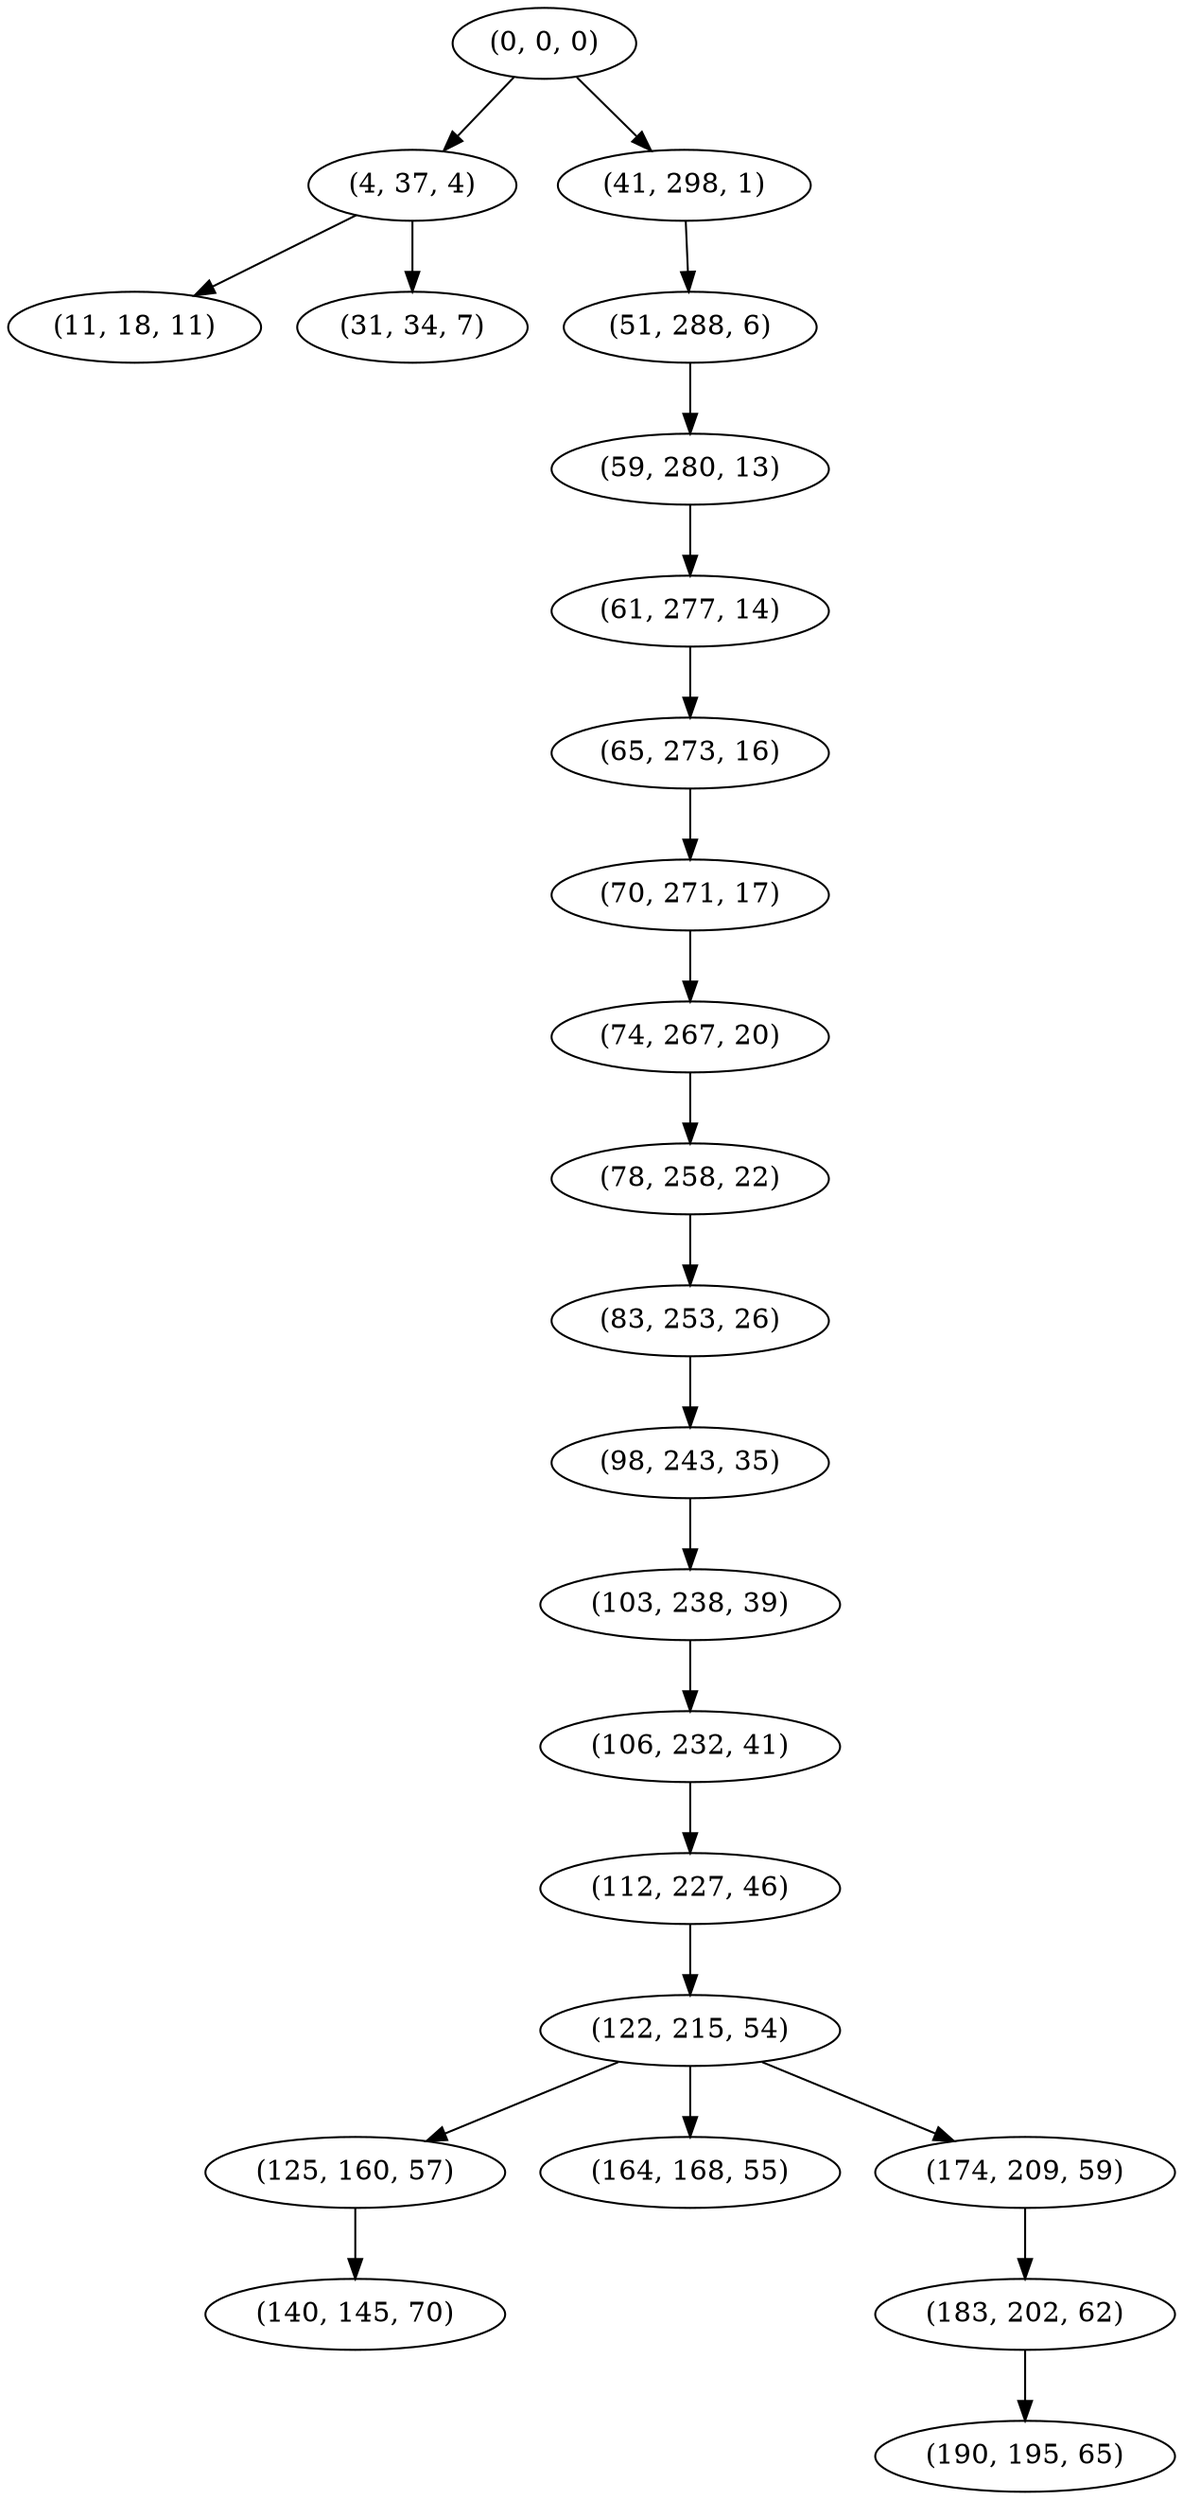 digraph tree {
    "(0, 0, 0)";
    "(4, 37, 4)";
    "(11, 18, 11)";
    "(31, 34, 7)";
    "(41, 298, 1)";
    "(51, 288, 6)";
    "(59, 280, 13)";
    "(61, 277, 14)";
    "(65, 273, 16)";
    "(70, 271, 17)";
    "(74, 267, 20)";
    "(78, 258, 22)";
    "(83, 253, 26)";
    "(98, 243, 35)";
    "(103, 238, 39)";
    "(106, 232, 41)";
    "(112, 227, 46)";
    "(122, 215, 54)";
    "(125, 160, 57)";
    "(140, 145, 70)";
    "(164, 168, 55)";
    "(174, 209, 59)";
    "(183, 202, 62)";
    "(190, 195, 65)";
    "(0, 0, 0)" -> "(4, 37, 4)";
    "(0, 0, 0)" -> "(41, 298, 1)";
    "(4, 37, 4)" -> "(11, 18, 11)";
    "(4, 37, 4)" -> "(31, 34, 7)";
    "(41, 298, 1)" -> "(51, 288, 6)";
    "(51, 288, 6)" -> "(59, 280, 13)";
    "(59, 280, 13)" -> "(61, 277, 14)";
    "(61, 277, 14)" -> "(65, 273, 16)";
    "(65, 273, 16)" -> "(70, 271, 17)";
    "(70, 271, 17)" -> "(74, 267, 20)";
    "(74, 267, 20)" -> "(78, 258, 22)";
    "(78, 258, 22)" -> "(83, 253, 26)";
    "(83, 253, 26)" -> "(98, 243, 35)";
    "(98, 243, 35)" -> "(103, 238, 39)";
    "(103, 238, 39)" -> "(106, 232, 41)";
    "(106, 232, 41)" -> "(112, 227, 46)";
    "(112, 227, 46)" -> "(122, 215, 54)";
    "(122, 215, 54)" -> "(125, 160, 57)";
    "(122, 215, 54)" -> "(164, 168, 55)";
    "(122, 215, 54)" -> "(174, 209, 59)";
    "(125, 160, 57)" -> "(140, 145, 70)";
    "(174, 209, 59)" -> "(183, 202, 62)";
    "(183, 202, 62)" -> "(190, 195, 65)";
}

